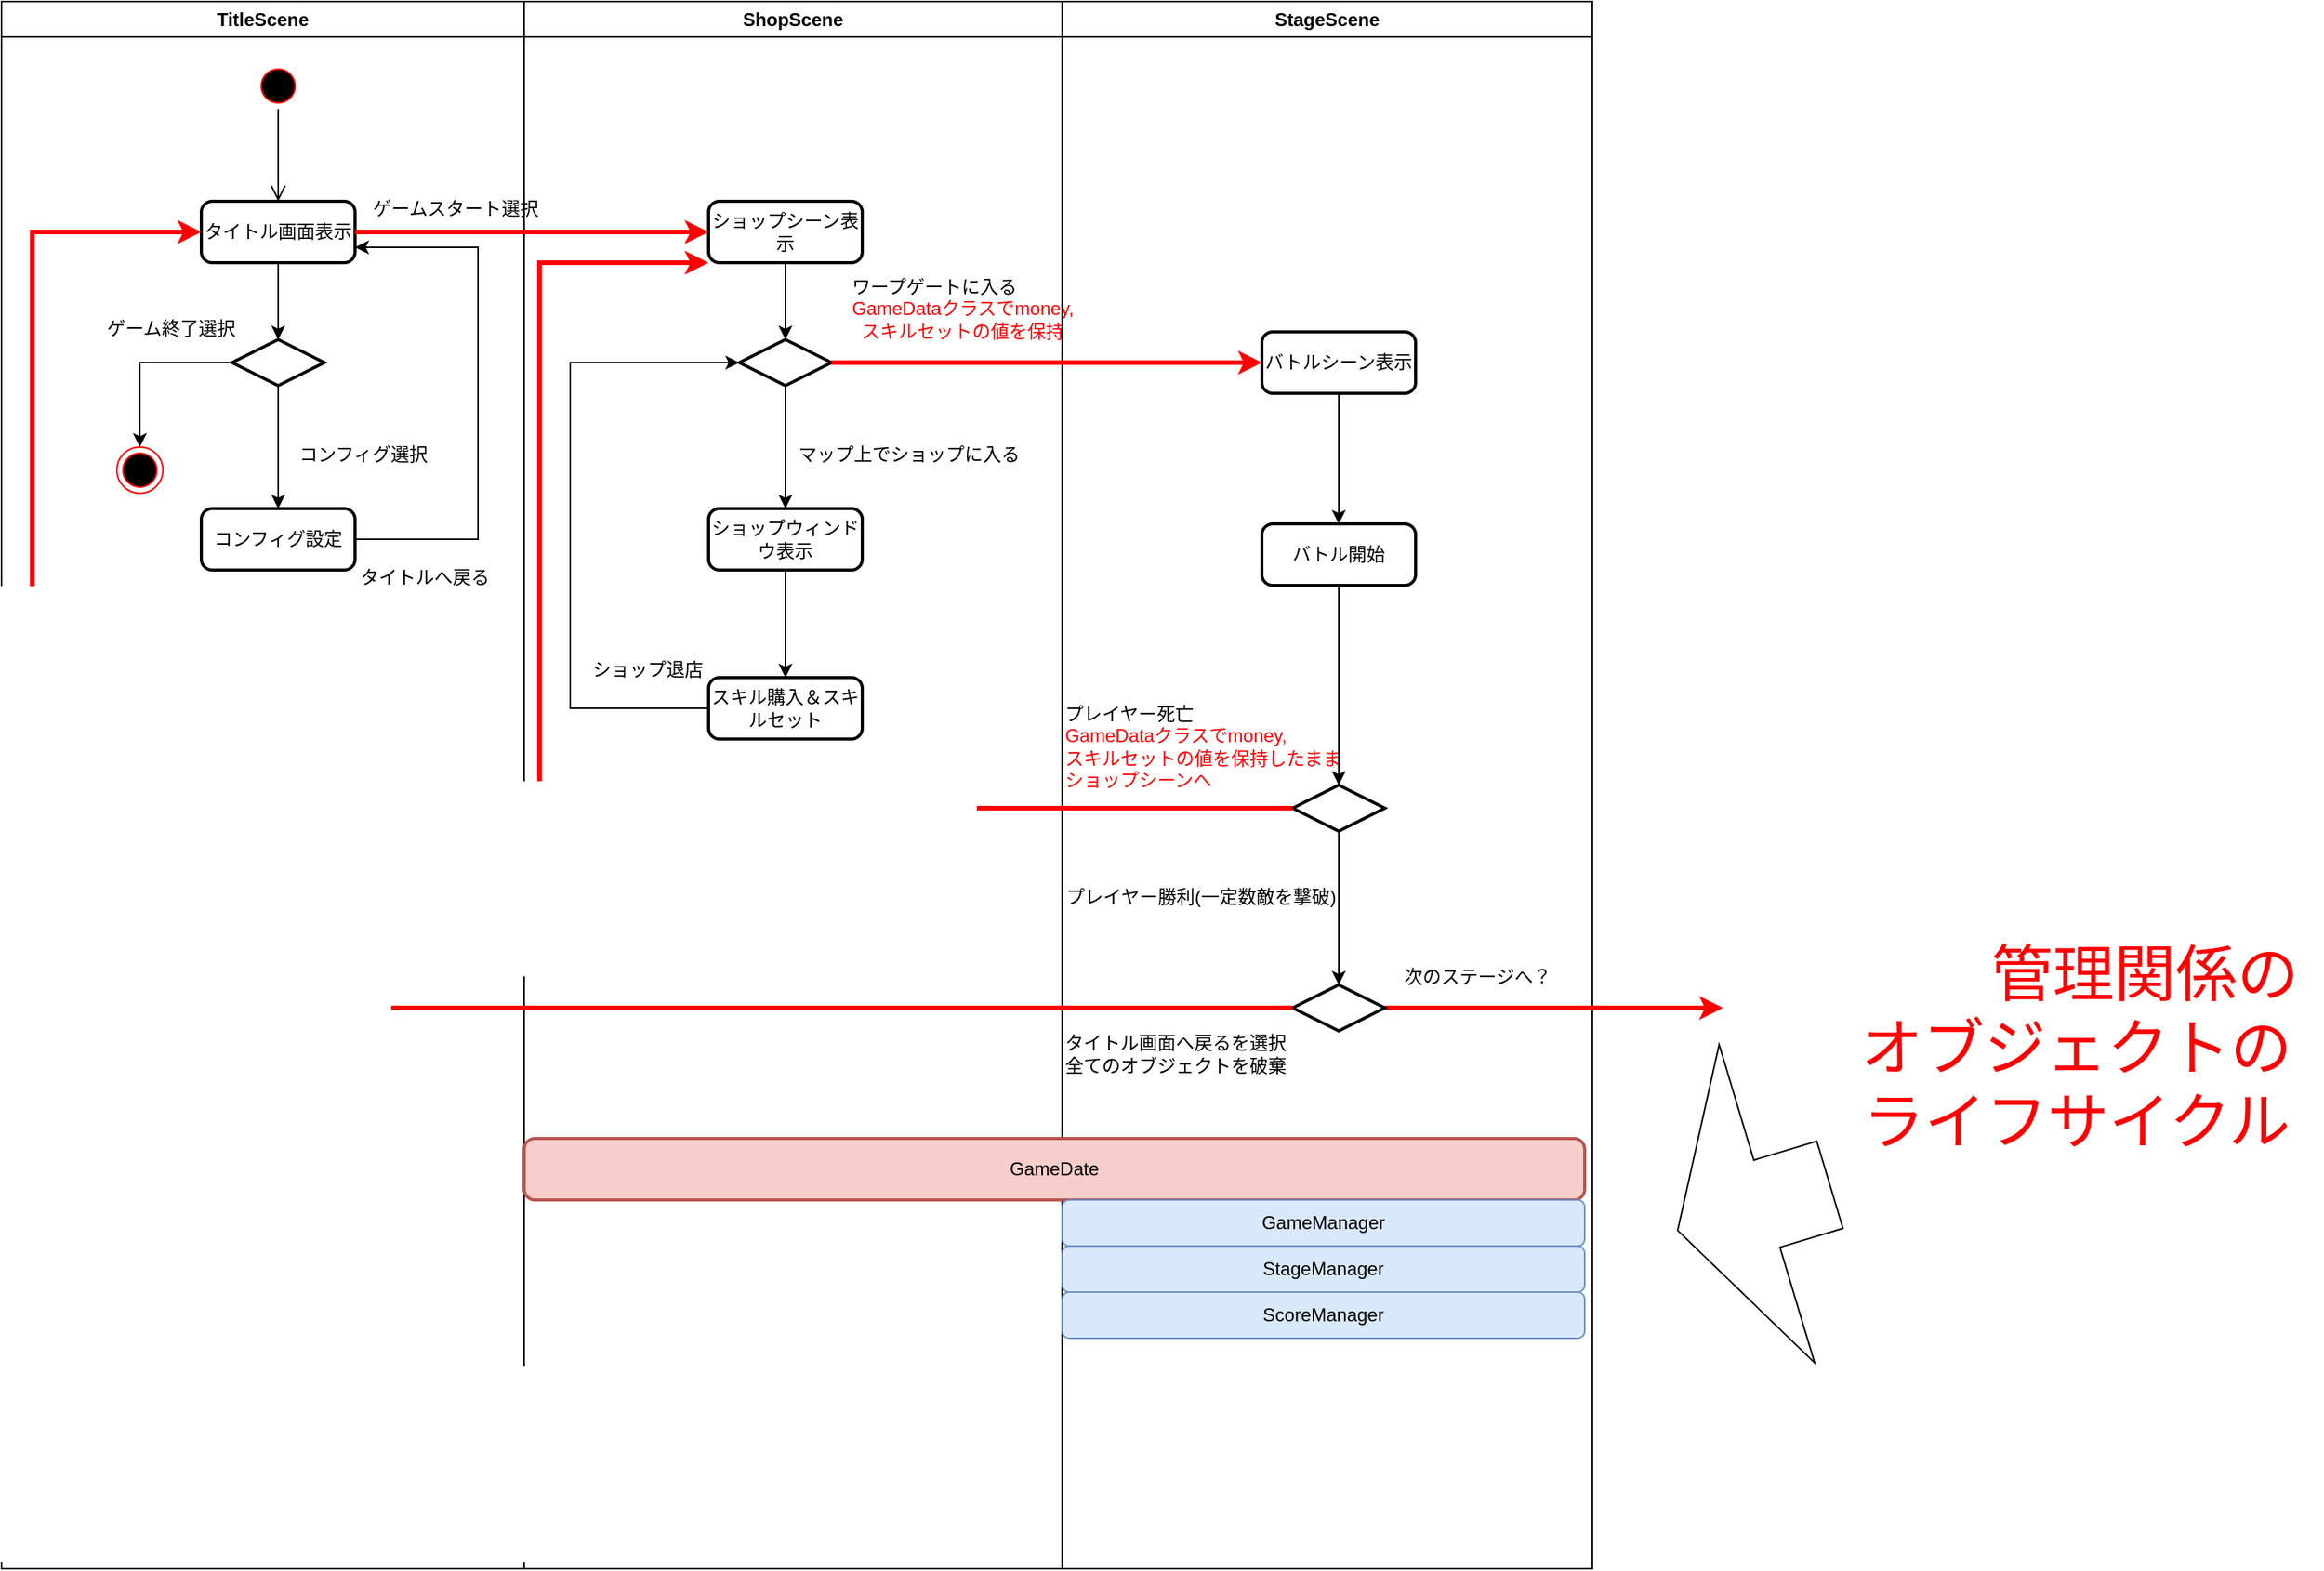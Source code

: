 <mxfile version="26.0.10">
  <diagram name="ページ1" id="vdZptrjZ9h7qYNqXe-o8">
    <mxGraphModel dx="1953" dy="1023" grid="1" gridSize="10" guides="1" tooltips="1" connect="1" arrows="1" fold="1" page="1" pageScale="1" pageWidth="1654" pageHeight="1169" math="0" shadow="0">
      <root>
        <mxCell id="0" />
        <mxCell id="1" parent="0" />
        <mxCell id="Ws5p672p3ITMvYxdtUtY-4" value="TitleScene" style="swimlane;whiteSpace=wrap;html=1;" vertex="1" parent="1">
          <mxGeometry x="130" y="30" width="340" height="1020" as="geometry" />
        </mxCell>
        <mxCell id="Ws5p672p3ITMvYxdtUtY-8" value="" style="ellipse;html=1;shape=startState;fillColor=#000000;strokeColor=#ff0000;" vertex="1" parent="Ws5p672p3ITMvYxdtUtY-4">
          <mxGeometry x="165" y="40" width="30" height="30" as="geometry" />
        </mxCell>
        <mxCell id="Ws5p672p3ITMvYxdtUtY-9" value="" style="edgeStyle=orthogonalEdgeStyle;html=1;verticalAlign=bottom;endArrow=open;endSize=8;strokeColor=#000000;rounded=0;" edge="1" parent="Ws5p672p3ITMvYxdtUtY-4">
          <mxGeometry relative="1" as="geometry">
            <mxPoint x="180" y="130" as="targetPoint" />
            <mxPoint x="180.0" y="70.0" as="sourcePoint" />
          </mxGeometry>
        </mxCell>
        <mxCell id="Ws5p672p3ITMvYxdtUtY-12" style="edgeStyle=orthogonalEdgeStyle;rounded=0;orthogonalLoop=1;jettySize=auto;html=1;" edge="1" parent="Ws5p672p3ITMvYxdtUtY-4" source="Ws5p672p3ITMvYxdtUtY-11" target="Ws5p672p3ITMvYxdtUtY-13">
          <mxGeometry relative="1" as="geometry">
            <mxPoint x="180.0" y="220" as="targetPoint" />
          </mxGeometry>
        </mxCell>
        <mxCell id="Ws5p672p3ITMvYxdtUtY-11" value="タイトル画面表示" style="rounded=1;whiteSpace=wrap;html=1;absoluteArcSize=1;arcSize=14;strokeWidth=2;" vertex="1" parent="Ws5p672p3ITMvYxdtUtY-4">
          <mxGeometry x="130" y="130" width="100" height="40" as="geometry" />
        </mxCell>
        <mxCell id="Ws5p672p3ITMvYxdtUtY-20" style="edgeStyle=orthogonalEdgeStyle;rounded=0;orthogonalLoop=1;jettySize=auto;html=1;entryX=0.5;entryY=0;entryDx=0;entryDy=0;" edge="1" parent="Ws5p672p3ITMvYxdtUtY-4" source="Ws5p672p3ITMvYxdtUtY-13" target="Ws5p672p3ITMvYxdtUtY-76">
          <mxGeometry relative="1" as="geometry">
            <mxPoint x="90" y="270" as="targetPoint" />
          </mxGeometry>
        </mxCell>
        <mxCell id="Ws5p672p3ITMvYxdtUtY-91" style="edgeStyle=orthogonalEdgeStyle;rounded=0;orthogonalLoop=1;jettySize=auto;html=1;exitX=0.5;exitY=1;exitDx=0;exitDy=0;exitPerimeter=0;entryX=0.5;entryY=0;entryDx=0;entryDy=0;" edge="1" parent="Ws5p672p3ITMvYxdtUtY-4" source="Ws5p672p3ITMvYxdtUtY-13" target="Ws5p672p3ITMvYxdtUtY-16">
          <mxGeometry relative="1" as="geometry" />
        </mxCell>
        <mxCell id="Ws5p672p3ITMvYxdtUtY-13" value="" style="strokeWidth=2;html=1;shape=mxgraph.flowchart.decision;whiteSpace=wrap;" vertex="1" parent="Ws5p672p3ITMvYxdtUtY-4">
          <mxGeometry x="150" y="220" width="60" height="30" as="geometry" />
        </mxCell>
        <mxCell id="Ws5p672p3ITMvYxdtUtY-93" style="edgeStyle=orthogonalEdgeStyle;rounded=0;orthogonalLoop=1;jettySize=auto;html=1;entryX=1;entryY=0.75;entryDx=0;entryDy=0;" edge="1" parent="Ws5p672p3ITMvYxdtUtY-4" source="Ws5p672p3ITMvYxdtUtY-16" target="Ws5p672p3ITMvYxdtUtY-11">
          <mxGeometry relative="1" as="geometry">
            <mxPoint x="310" y="160" as="targetPoint" />
            <Array as="points">
              <mxPoint x="310" y="350" />
              <mxPoint x="310" y="160" />
            </Array>
          </mxGeometry>
        </mxCell>
        <mxCell id="Ws5p672p3ITMvYxdtUtY-16" value="コンフィグ設定" style="rounded=1;whiteSpace=wrap;html=1;absoluteArcSize=1;arcSize=14;strokeWidth=2;" vertex="1" parent="Ws5p672p3ITMvYxdtUtY-4">
          <mxGeometry x="130" y="330" width="100" height="40" as="geometry" />
        </mxCell>
        <mxCell id="Ws5p672p3ITMvYxdtUtY-24" value="ゲームスタート選択" style="text;html=1;align=center;verticalAlign=middle;resizable=0;points=[];autosize=1;strokeColor=none;fillColor=none;" vertex="1" parent="Ws5p672p3ITMvYxdtUtY-4">
          <mxGeometry x="230" y="120" width="130" height="30" as="geometry" />
        </mxCell>
        <mxCell id="Ws5p672p3ITMvYxdtUtY-76" value="" style="ellipse;html=1;shape=endState;fillColor=#000000;strokeColor=#ff0000;" vertex="1" parent="Ws5p672p3ITMvYxdtUtY-4">
          <mxGeometry x="75" y="290" width="30" height="30" as="geometry" />
        </mxCell>
        <mxCell id="Ws5p672p3ITMvYxdtUtY-32" value="ゲーム終了選択" style="text;html=1;align=center;verticalAlign=middle;resizable=0;points=[];autosize=1;strokeColor=none;fillColor=none;" vertex="1" parent="Ws5p672p3ITMvYxdtUtY-4">
          <mxGeometry x="55" y="198" width="110" height="30" as="geometry" />
        </mxCell>
        <mxCell id="Ws5p672p3ITMvYxdtUtY-33" value="コンフィグ選択" style="text;html=1;align=center;verticalAlign=middle;resizable=0;points=[];autosize=1;strokeColor=none;fillColor=none;" vertex="1" parent="Ws5p672p3ITMvYxdtUtY-4">
          <mxGeometry x="180" y="280" width="110" height="30" as="geometry" />
        </mxCell>
        <mxCell id="Ws5p672p3ITMvYxdtUtY-94" value="タイトルへ戻る" style="text;html=1;align=center;verticalAlign=middle;resizable=0;points=[];autosize=1;strokeColor=none;fillColor=none;" vertex="1" parent="Ws5p672p3ITMvYxdtUtY-4">
          <mxGeometry x="220" y="360" width="110" height="30" as="geometry" />
        </mxCell>
        <mxCell id="Ws5p672p3ITMvYxdtUtY-5" value="ShopScene" style="swimlane;whiteSpace=wrap;html=1;" vertex="1" parent="1">
          <mxGeometry x="470" y="30" width="350" height="1020" as="geometry" />
        </mxCell>
        <mxCell id="Ws5p672p3ITMvYxdtUtY-31" style="edgeStyle=orthogonalEdgeStyle;rounded=0;orthogonalLoop=1;jettySize=auto;html=1;" edge="1" parent="Ws5p672p3ITMvYxdtUtY-5" source="Ws5p672p3ITMvYxdtUtY-22" target="Ws5p672p3ITMvYxdtUtY-29">
          <mxGeometry relative="1" as="geometry" />
        </mxCell>
        <mxCell id="Ws5p672p3ITMvYxdtUtY-22" value="ショップシーン表示" style="rounded=1;whiteSpace=wrap;html=1;absoluteArcSize=1;arcSize=14;strokeWidth=2;" vertex="1" parent="Ws5p672p3ITMvYxdtUtY-5">
          <mxGeometry x="120" y="130" width="100" height="40" as="geometry" />
        </mxCell>
        <mxCell id="Ws5p672p3ITMvYxdtUtY-52" style="edgeStyle=orthogonalEdgeStyle;rounded=0;orthogonalLoop=1;jettySize=auto;html=1;" edge="1" parent="Ws5p672p3ITMvYxdtUtY-5" source="Ws5p672p3ITMvYxdtUtY-28" target="Ws5p672p3ITMvYxdtUtY-51">
          <mxGeometry relative="1" as="geometry" />
        </mxCell>
        <mxCell id="Ws5p672p3ITMvYxdtUtY-28" value="ショップウィンドウ表示" style="rounded=1;whiteSpace=wrap;html=1;absoluteArcSize=1;arcSize=14;strokeWidth=2;" vertex="1" parent="Ws5p672p3ITMvYxdtUtY-5">
          <mxGeometry x="120" y="330" width="100" height="40" as="geometry" />
        </mxCell>
        <mxCell id="Ws5p672p3ITMvYxdtUtY-42" style="edgeStyle=orthogonalEdgeStyle;rounded=0;orthogonalLoop=1;jettySize=auto;html=1;exitX=0.5;exitY=1;exitDx=0;exitDy=0;exitPerimeter=0;" edge="1" parent="Ws5p672p3ITMvYxdtUtY-5" source="Ws5p672p3ITMvYxdtUtY-29" target="Ws5p672p3ITMvYxdtUtY-28">
          <mxGeometry relative="1" as="geometry" />
        </mxCell>
        <mxCell id="Ws5p672p3ITMvYxdtUtY-29" value="" style="strokeWidth=2;html=1;shape=mxgraph.flowchart.decision;whiteSpace=wrap;" vertex="1" parent="Ws5p672p3ITMvYxdtUtY-5">
          <mxGeometry x="140" y="220" width="60" height="30" as="geometry" />
        </mxCell>
        <mxCell id="Ws5p672p3ITMvYxdtUtY-37" value="マップ上でショップに入る" style="text;html=1;align=center;verticalAlign=middle;resizable=0;points=[];autosize=1;strokeColor=none;fillColor=none;" vertex="1" parent="Ws5p672p3ITMvYxdtUtY-5">
          <mxGeometry x="165" y="280" width="170" height="30" as="geometry" />
        </mxCell>
        <mxCell id="Ws5p672p3ITMvYxdtUtY-44" value="ショップ退店" style="text;html=1;align=center;verticalAlign=middle;resizable=0;points=[];autosize=1;strokeColor=none;fillColor=none;" vertex="1" parent="Ws5p672p3ITMvYxdtUtY-5">
          <mxGeometry x="30" y="420" width="100" height="30" as="geometry" />
        </mxCell>
        <mxCell id="Ws5p672p3ITMvYxdtUtY-53" style="edgeStyle=orthogonalEdgeStyle;rounded=0;orthogonalLoop=1;jettySize=auto;html=1;entryX=0;entryY=0.5;entryDx=0;entryDy=0;entryPerimeter=0;" edge="1" parent="Ws5p672p3ITMvYxdtUtY-5" source="Ws5p672p3ITMvYxdtUtY-51" target="Ws5p672p3ITMvYxdtUtY-29">
          <mxGeometry relative="1" as="geometry">
            <mxPoint x="30.0" y="230" as="targetPoint" />
            <Array as="points">
              <mxPoint x="30" y="460" />
              <mxPoint x="30" y="235" />
            </Array>
          </mxGeometry>
        </mxCell>
        <mxCell id="Ws5p672p3ITMvYxdtUtY-51" value="スキル購入＆スキルセット" style="rounded=1;whiteSpace=wrap;html=1;absoluteArcSize=1;arcSize=14;strokeWidth=2;" vertex="1" parent="Ws5p672p3ITMvYxdtUtY-5">
          <mxGeometry x="120" y="440" width="100" height="40" as="geometry" />
        </mxCell>
        <mxCell id="Ws5p672p3ITMvYxdtUtY-38" value="&lt;div style=&quot;text-align: left;&quot;&gt;&lt;span style=&quot;background-color: transparent; color: light-dark(rgb(0, 0, 0), rgb(255, 255, 255));&quot;&gt;ワープゲートに入る&amp;nbsp;&lt;/span&gt;&lt;/div&gt;&lt;div&gt;&lt;font style=&quot;color: rgb(255, 0, 0);&quot;&gt;GameDataクラスでmoney,&lt;/font&gt;&lt;/div&gt;&lt;div&gt;&lt;font style=&quot;color: rgb(255, 0, 0);&quot;&gt;スキルセットの値を保持&lt;/font&gt;&lt;/div&gt;" style="text;html=1;align=center;verticalAlign=middle;resizable=0;points=[];autosize=1;strokeColor=none;fillColor=none;" vertex="1" parent="Ws5p672p3ITMvYxdtUtY-5">
          <mxGeometry x="200" y="170" width="170" height="60" as="geometry" />
        </mxCell>
        <mxCell id="Ws5p672p3ITMvYxdtUtY-6" value="StageScene" style="swimlane;whiteSpace=wrap;html=1;" vertex="1" parent="1">
          <mxGeometry x="820" y="30" width="345" height="1020" as="geometry" />
        </mxCell>
        <mxCell id="Ws5p672p3ITMvYxdtUtY-56" style="edgeStyle=orthogonalEdgeStyle;rounded=0;orthogonalLoop=1;jettySize=auto;html=1;" edge="1" parent="Ws5p672p3ITMvYxdtUtY-6" source="Ws5p672p3ITMvYxdtUtY-45" target="Ws5p672p3ITMvYxdtUtY-55">
          <mxGeometry relative="1" as="geometry" />
        </mxCell>
        <mxCell id="Ws5p672p3ITMvYxdtUtY-45" value="バトルシーン表示" style="rounded=1;whiteSpace=wrap;html=1;absoluteArcSize=1;arcSize=14;strokeWidth=2;" vertex="1" parent="Ws5p672p3ITMvYxdtUtY-6">
          <mxGeometry x="130" y="215" width="100" height="40" as="geometry" />
        </mxCell>
        <mxCell id="Ws5p672p3ITMvYxdtUtY-58" style="edgeStyle=orthogonalEdgeStyle;rounded=0;orthogonalLoop=1;jettySize=auto;html=1;" edge="1" parent="Ws5p672p3ITMvYxdtUtY-6" source="Ws5p672p3ITMvYxdtUtY-55" target="Ws5p672p3ITMvYxdtUtY-57">
          <mxGeometry relative="1" as="geometry" />
        </mxCell>
        <mxCell id="Ws5p672p3ITMvYxdtUtY-55" value="バトル開始" style="rounded=1;whiteSpace=wrap;html=1;absoluteArcSize=1;arcSize=14;strokeWidth=2;" vertex="1" parent="Ws5p672p3ITMvYxdtUtY-6">
          <mxGeometry x="130" y="340" width="100" height="40" as="geometry" />
        </mxCell>
        <mxCell id="Ws5p672p3ITMvYxdtUtY-63" style="edgeStyle=orthogonalEdgeStyle;rounded=0;orthogonalLoop=1;jettySize=auto;html=1;entryX=0.5;entryY=0;entryDx=0;entryDy=0;entryPerimeter=0;" edge="1" parent="Ws5p672p3ITMvYxdtUtY-6" source="Ws5p672p3ITMvYxdtUtY-57" target="Ws5p672p3ITMvYxdtUtY-64">
          <mxGeometry relative="1" as="geometry">
            <mxPoint x="180" y="600" as="targetPoint" />
          </mxGeometry>
        </mxCell>
        <mxCell id="Ws5p672p3ITMvYxdtUtY-57" value="" style="strokeWidth=2;html=1;shape=mxgraph.flowchart.decision;whiteSpace=wrap;" vertex="1" parent="Ws5p672p3ITMvYxdtUtY-6">
          <mxGeometry x="150" y="510" width="60" height="30" as="geometry" />
        </mxCell>
        <mxCell id="Ws5p672p3ITMvYxdtUtY-61" value="プレイヤー死亡&lt;div&gt;&lt;div&gt;&lt;font style=&quot;color: rgb(255, 0, 0);&quot;&gt;GameDataクラスでmoney,&lt;/font&gt;&lt;/div&gt;&lt;div&gt;&lt;font style=&quot;color: rgb(255, 0, 0);&quot;&gt;スキルセットの値を保持したまま&lt;/font&gt;&lt;/div&gt;&lt;div style=&quot;&quot;&gt;&lt;font style=&quot;color: rgb(255, 0, 0);&quot;&gt;ショップシーンへ&lt;/font&gt;&lt;/div&gt;&lt;/div&gt;" style="text;html=1;align=left;verticalAlign=middle;resizable=0;points=[];autosize=1;strokeColor=none;fillColor=none;" vertex="1" parent="Ws5p672p3ITMvYxdtUtY-6">
          <mxGeometry y="450" width="200" height="70" as="geometry" />
        </mxCell>
        <mxCell id="Ws5p672p3ITMvYxdtUtY-98" style="edgeStyle=orthogonalEdgeStyle;rounded=0;orthogonalLoop=1;jettySize=auto;html=1;strokeColor=#FF0000;strokeWidth=3;" edge="1" parent="Ws5p672p3ITMvYxdtUtY-6" source="Ws5p672p3ITMvYxdtUtY-64">
          <mxGeometry relative="1" as="geometry">
            <mxPoint x="430.0" y="655" as="targetPoint" />
          </mxGeometry>
        </mxCell>
        <mxCell id="Ws5p672p3ITMvYxdtUtY-64" value="" style="strokeWidth=2;html=1;shape=mxgraph.flowchart.decision;whiteSpace=wrap;" vertex="1" parent="Ws5p672p3ITMvYxdtUtY-6">
          <mxGeometry x="150" y="640" width="60" height="30" as="geometry" />
        </mxCell>
        <mxCell id="Ws5p672p3ITMvYxdtUtY-65" value="プレイヤー勝利(一定数敵を撃破)&lt;div&gt;&lt;br&gt;&lt;/div&gt;" style="text;html=1;align=center;verticalAlign=middle;resizable=0;points=[];autosize=1;strokeColor=none;fillColor=none;" vertex="1" parent="Ws5p672p3ITMvYxdtUtY-6">
          <mxGeometry x="-10" y="570" width="200" height="40" as="geometry" />
        </mxCell>
        <mxCell id="Ws5p672p3ITMvYxdtUtY-70" value="タイトル画面へ戻るを選択&lt;br&gt;全てのオブジェクトを破棄" style="text;html=1;align=left;verticalAlign=middle;resizable=0;points=[];autosize=1;strokeColor=none;fillColor=none;" vertex="1" parent="Ws5p672p3ITMvYxdtUtY-6">
          <mxGeometry y="665" width="170" height="40" as="geometry" />
        </mxCell>
        <mxCell id="Ws5p672p3ITMvYxdtUtY-71" value="次のステージへ？" style="text;html=1;align=center;verticalAlign=middle;resizable=0;points=[];autosize=1;strokeColor=none;fillColor=none;" vertex="1" parent="Ws5p672p3ITMvYxdtUtY-6">
          <mxGeometry x="210" y="620" width="120" height="30" as="geometry" />
        </mxCell>
        <mxCell id="Ws5p672p3ITMvYxdtUtY-80" value="GameDate" style="rounded=1;whiteSpace=wrap;html=1;absoluteArcSize=1;arcSize=14;strokeWidth=2;fillColor=#f8cecc;strokeColor=#b85450;" vertex="1" parent="Ws5p672p3ITMvYxdtUtY-6">
          <mxGeometry x="-350" y="740" width="690" height="40" as="geometry" />
        </mxCell>
        <mxCell id="Ws5p672p3ITMvYxdtUtY-81" value="GameManager" style="rounded=1;whiteSpace=wrap;html=1;fillColor=#dae8fc;strokeColor=#6c8ebf;" vertex="1" parent="Ws5p672p3ITMvYxdtUtY-6">
          <mxGeometry y="780" width="340" height="30" as="geometry" />
        </mxCell>
        <mxCell id="Ws5p672p3ITMvYxdtUtY-82" value="StageManager" style="rounded=1;whiteSpace=wrap;html=1;fillColor=#dae8fc;strokeColor=#6c8ebf;" vertex="1" parent="Ws5p672p3ITMvYxdtUtY-6">
          <mxGeometry y="810" width="340" height="30" as="geometry" />
        </mxCell>
        <mxCell id="Ws5p672p3ITMvYxdtUtY-83" value="ScoreManager" style="rounded=1;whiteSpace=wrap;html=1;fillColor=#dae8fc;strokeColor=#6c8ebf;" vertex="1" parent="Ws5p672p3ITMvYxdtUtY-6">
          <mxGeometry y="840" width="340" height="30" as="geometry" />
        </mxCell>
        <mxCell id="Ws5p672p3ITMvYxdtUtY-23" style="edgeStyle=orthogonalEdgeStyle;rounded=0;orthogonalLoop=1;jettySize=auto;html=1;entryX=0;entryY=0.5;entryDx=0;entryDy=0;strokeColor=#FF0000;strokeWidth=3;" edge="1" parent="1" source="Ws5p672p3ITMvYxdtUtY-11" target="Ws5p672p3ITMvYxdtUtY-22">
          <mxGeometry relative="1" as="geometry" />
        </mxCell>
        <mxCell id="Ws5p672p3ITMvYxdtUtY-46" style="edgeStyle=orthogonalEdgeStyle;rounded=0;orthogonalLoop=1;jettySize=auto;html=1;entryX=0;entryY=0.5;entryDx=0;entryDy=0;strokeColor=#FF0000;strokeWidth=3;" edge="1" parent="1" source="Ws5p672p3ITMvYxdtUtY-29" target="Ws5p672p3ITMvYxdtUtY-45">
          <mxGeometry relative="1" as="geometry" />
        </mxCell>
        <mxCell id="Ws5p672p3ITMvYxdtUtY-87" value="" style="shape=flexArrow;endArrow=classic;html=1;rounded=0;endWidth=156;endSize=19.872;width=59.2;" edge="1" parent="1">
          <mxGeometry width="50" height="50" relative="1" as="geometry">
            <mxPoint x="1320" y="800" as="sourcePoint" />
            <mxPoint x="1220" y="830" as="targetPoint" />
          </mxGeometry>
        </mxCell>
        <mxCell id="Ws5p672p3ITMvYxdtUtY-88" value="&lt;font style=&quot;font-size: 40px; color: rgb(255, 0, 0);&quot;&gt;&lt;span style=&quot;white-space: pre;&quot;&gt;&#x9;&lt;/span&gt;管理関係のオブジェクトのライフサイクル&lt;/font&gt;" style="text;html=1;align=center;verticalAlign=middle;whiteSpace=wrap;rounded=0;" vertex="1" parent="1">
          <mxGeometry x="1320" y="600" width="320" height="220" as="geometry" />
        </mxCell>
        <mxCell id="Ws5p672p3ITMvYxdtUtY-68" style="edgeStyle=orthogonalEdgeStyle;rounded=0;orthogonalLoop=1;jettySize=auto;html=1;entryX=0;entryY=0.5;entryDx=0;entryDy=0;exitX=0;exitY=0.5;exitDx=0;exitDy=0;exitPerimeter=0;strokeColor=#FF0000;strokeWidth=3;" edge="1" parent="1" source="Ws5p672p3ITMvYxdtUtY-64" target="Ws5p672p3ITMvYxdtUtY-11">
          <mxGeometry relative="1" as="geometry">
            <mxPoint x="230" y="160" as="targetPoint" />
            <mxPoint x="940" y="685" as="sourcePoint" />
            <Array as="points">
              <mxPoint x="150" y="685" />
              <mxPoint x="150" y="180" />
            </Array>
          </mxGeometry>
        </mxCell>
        <mxCell id="Ws5p672p3ITMvYxdtUtY-97" style="edgeStyle=orthogonalEdgeStyle;rounded=0;orthogonalLoop=1;jettySize=auto;html=1;entryX=0;entryY=1;entryDx=0;entryDy=0;strokeColor=#FF0000;strokeWidth=3;" edge="1" parent="1" source="Ws5p672p3ITMvYxdtUtY-57" target="Ws5p672p3ITMvYxdtUtY-22">
          <mxGeometry relative="1" as="geometry">
            <mxPoint x="480" y="190" as="targetPoint" />
            <Array as="points">
              <mxPoint x="480" y="555" />
              <mxPoint x="480" y="200" />
            </Array>
          </mxGeometry>
        </mxCell>
      </root>
    </mxGraphModel>
  </diagram>
</mxfile>
